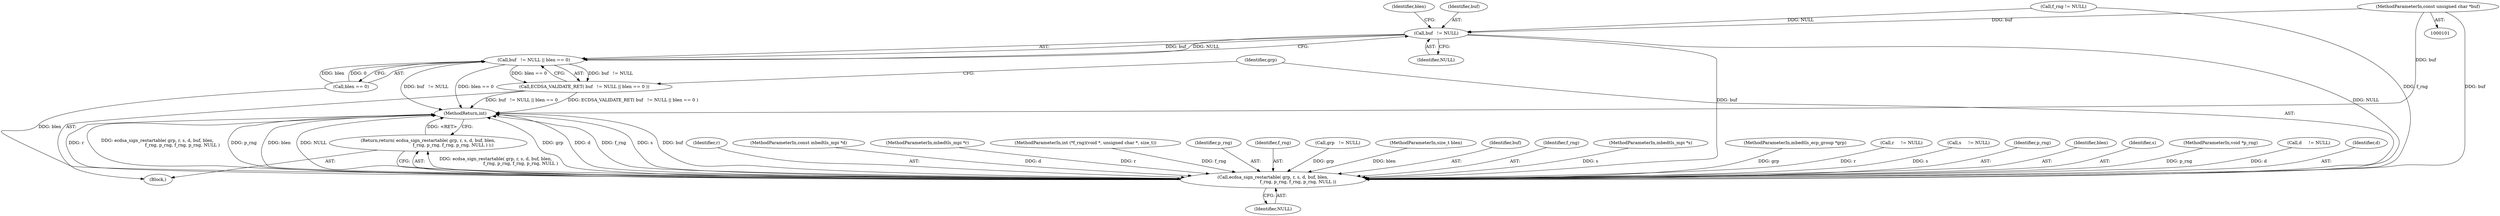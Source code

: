 digraph "0_mbedtls_33f66ba6fd234114aa37f0209dac031bb2870a9b_1@pointer" {
"1000106" [label="(MethodParameterIn,const unsigned char *buf)"];
"1000133" [label="(Call,buf   != NULL)"];
"1000132" [label="(Call,buf   != NULL || blen == 0)"];
"1000131" [label="(Call,ECDSA_VALIDATE_RET( buf   != NULL || blen == 0 ))"];
"1000140" [label="(Call,ecdsa_sign_restartable( grp, r, s, d, buf, blen,\n                                    f_rng, p_rng, f_rng, p_rng, NULL ))"];
"1000139" [label="(Return,return( ecdsa_sign_restartable( grp, r, s, d, buf, blen,\n                                    f_rng, p_rng, f_rng, p_rng, NULL ) );)"];
"1000141" [label="(Identifier,grp)"];
"1000142" [label="(Identifier,r)"];
"1000105" [label="(MethodParameterIn,const mbedtls_mpi *d)"];
"1000140" [label="(Call,ecdsa_sign_restartable( grp, r, s, d, buf, blen,\n                                    f_rng, p_rng, f_rng, p_rng, NULL ))"];
"1000110" [label="(Block,)"];
"1000103" [label="(MethodParameterIn,mbedtls_mpi *r)"];
"1000108" [label="(MethodParameterIn,int (*f_rng)(void *, unsigned char *, size_t))"];
"1000136" [label="(Call,blen == 0)"];
"1000135" [label="(Identifier,NULL)"];
"1000150" [label="(Identifier,p_rng)"];
"1000151" [label="(Identifier,NULL)"];
"1000147" [label="(Identifier,f_rng)"];
"1000106" [label="(MethodParameterIn,const unsigned char *buf)"];
"1000112" [label="(Call,grp   != NULL)"];
"1000131" [label="(Call,ECDSA_VALIDATE_RET( buf   != NULL || blen == 0 ))"];
"1000133" [label="(Call,buf   != NULL)"];
"1000107" [label="(MethodParameterIn,size_t blen)"];
"1000134" [label="(Identifier,buf)"];
"1000145" [label="(Identifier,buf)"];
"1000149" [label="(Identifier,f_rng)"];
"1000104" [label="(MethodParameterIn,mbedtls_mpi *s)"];
"1000128" [label="(Call,f_rng != NULL)"];
"1000152" [label="(MethodReturn,int)"];
"1000102" [label="(MethodParameterIn,mbedtls_ecp_group *grp)"];
"1000132" [label="(Call,buf   != NULL || blen == 0)"];
"1000116" [label="(Call,r     != NULL)"];
"1000139" [label="(Return,return( ecdsa_sign_restartable( grp, r, s, d, buf, blen,\n                                    f_rng, p_rng, f_rng, p_rng, NULL ) );)"];
"1000120" [label="(Call,s     != NULL)"];
"1000137" [label="(Identifier,blen)"];
"1000148" [label="(Identifier,p_rng)"];
"1000146" [label="(Identifier,blen)"];
"1000143" [label="(Identifier,s)"];
"1000109" [label="(MethodParameterIn,void *p_rng)"];
"1000124" [label="(Call,d     != NULL)"];
"1000144" [label="(Identifier,d)"];
"1000106" -> "1000101"  [label="AST: "];
"1000106" -> "1000152"  [label="DDG: buf"];
"1000106" -> "1000133"  [label="DDG: buf"];
"1000106" -> "1000140"  [label="DDG: buf"];
"1000133" -> "1000132"  [label="AST: "];
"1000133" -> "1000135"  [label="CFG: "];
"1000134" -> "1000133"  [label="AST: "];
"1000135" -> "1000133"  [label="AST: "];
"1000137" -> "1000133"  [label="CFG: "];
"1000132" -> "1000133"  [label="CFG: "];
"1000133" -> "1000132"  [label="DDG: buf"];
"1000133" -> "1000132"  [label="DDG: NULL"];
"1000128" -> "1000133"  [label="DDG: NULL"];
"1000133" -> "1000140"  [label="DDG: buf"];
"1000133" -> "1000140"  [label="DDG: NULL"];
"1000132" -> "1000131"  [label="AST: "];
"1000132" -> "1000136"  [label="CFG: "];
"1000136" -> "1000132"  [label="AST: "];
"1000131" -> "1000132"  [label="CFG: "];
"1000132" -> "1000152"  [label="DDG: buf   != NULL"];
"1000132" -> "1000152"  [label="DDG: blen == 0"];
"1000132" -> "1000131"  [label="DDG: buf   != NULL"];
"1000132" -> "1000131"  [label="DDG: blen == 0"];
"1000136" -> "1000132"  [label="DDG: blen"];
"1000136" -> "1000132"  [label="DDG: 0"];
"1000131" -> "1000110"  [label="AST: "];
"1000141" -> "1000131"  [label="CFG: "];
"1000131" -> "1000152"  [label="DDG: buf   != NULL || blen == 0"];
"1000131" -> "1000152"  [label="DDG: ECDSA_VALIDATE_RET( buf   != NULL || blen == 0 )"];
"1000140" -> "1000139"  [label="AST: "];
"1000140" -> "1000151"  [label="CFG: "];
"1000141" -> "1000140"  [label="AST: "];
"1000142" -> "1000140"  [label="AST: "];
"1000143" -> "1000140"  [label="AST: "];
"1000144" -> "1000140"  [label="AST: "];
"1000145" -> "1000140"  [label="AST: "];
"1000146" -> "1000140"  [label="AST: "];
"1000147" -> "1000140"  [label="AST: "];
"1000148" -> "1000140"  [label="AST: "];
"1000149" -> "1000140"  [label="AST: "];
"1000150" -> "1000140"  [label="AST: "];
"1000151" -> "1000140"  [label="AST: "];
"1000139" -> "1000140"  [label="CFG: "];
"1000140" -> "1000152"  [label="DDG: r"];
"1000140" -> "1000152"  [label="DDG: ecdsa_sign_restartable( grp, r, s, d, buf, blen,\n                                    f_rng, p_rng, f_rng, p_rng, NULL )"];
"1000140" -> "1000152"  [label="DDG: p_rng"];
"1000140" -> "1000152"  [label="DDG: blen"];
"1000140" -> "1000152"  [label="DDG: NULL"];
"1000140" -> "1000152"  [label="DDG: grp"];
"1000140" -> "1000152"  [label="DDG: d"];
"1000140" -> "1000152"  [label="DDG: f_rng"];
"1000140" -> "1000152"  [label="DDG: s"];
"1000140" -> "1000152"  [label="DDG: buf"];
"1000140" -> "1000139"  [label="DDG: ecdsa_sign_restartable( grp, r, s, d, buf, blen,\n                                    f_rng, p_rng, f_rng, p_rng, NULL )"];
"1000112" -> "1000140"  [label="DDG: grp"];
"1000102" -> "1000140"  [label="DDG: grp"];
"1000116" -> "1000140"  [label="DDG: r"];
"1000103" -> "1000140"  [label="DDG: r"];
"1000120" -> "1000140"  [label="DDG: s"];
"1000104" -> "1000140"  [label="DDG: s"];
"1000124" -> "1000140"  [label="DDG: d"];
"1000105" -> "1000140"  [label="DDG: d"];
"1000136" -> "1000140"  [label="DDG: blen"];
"1000107" -> "1000140"  [label="DDG: blen"];
"1000128" -> "1000140"  [label="DDG: f_rng"];
"1000108" -> "1000140"  [label="DDG: f_rng"];
"1000109" -> "1000140"  [label="DDG: p_rng"];
"1000139" -> "1000110"  [label="AST: "];
"1000152" -> "1000139"  [label="CFG: "];
"1000139" -> "1000152"  [label="DDG: <RET>"];
}
